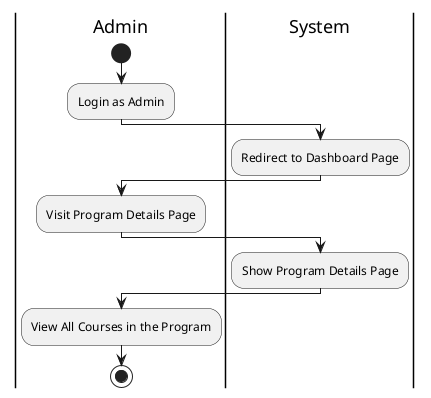 @startuml ManageCourse
|Admin|
start
:Login as Admin;
|System|
:Redirect to Dashboard Page;
|Admin|
:Visit Program Details Page;
|System|
:Show Program Details Page;
|Admin|
:View All Courses in the Program;
stop
@enduml
